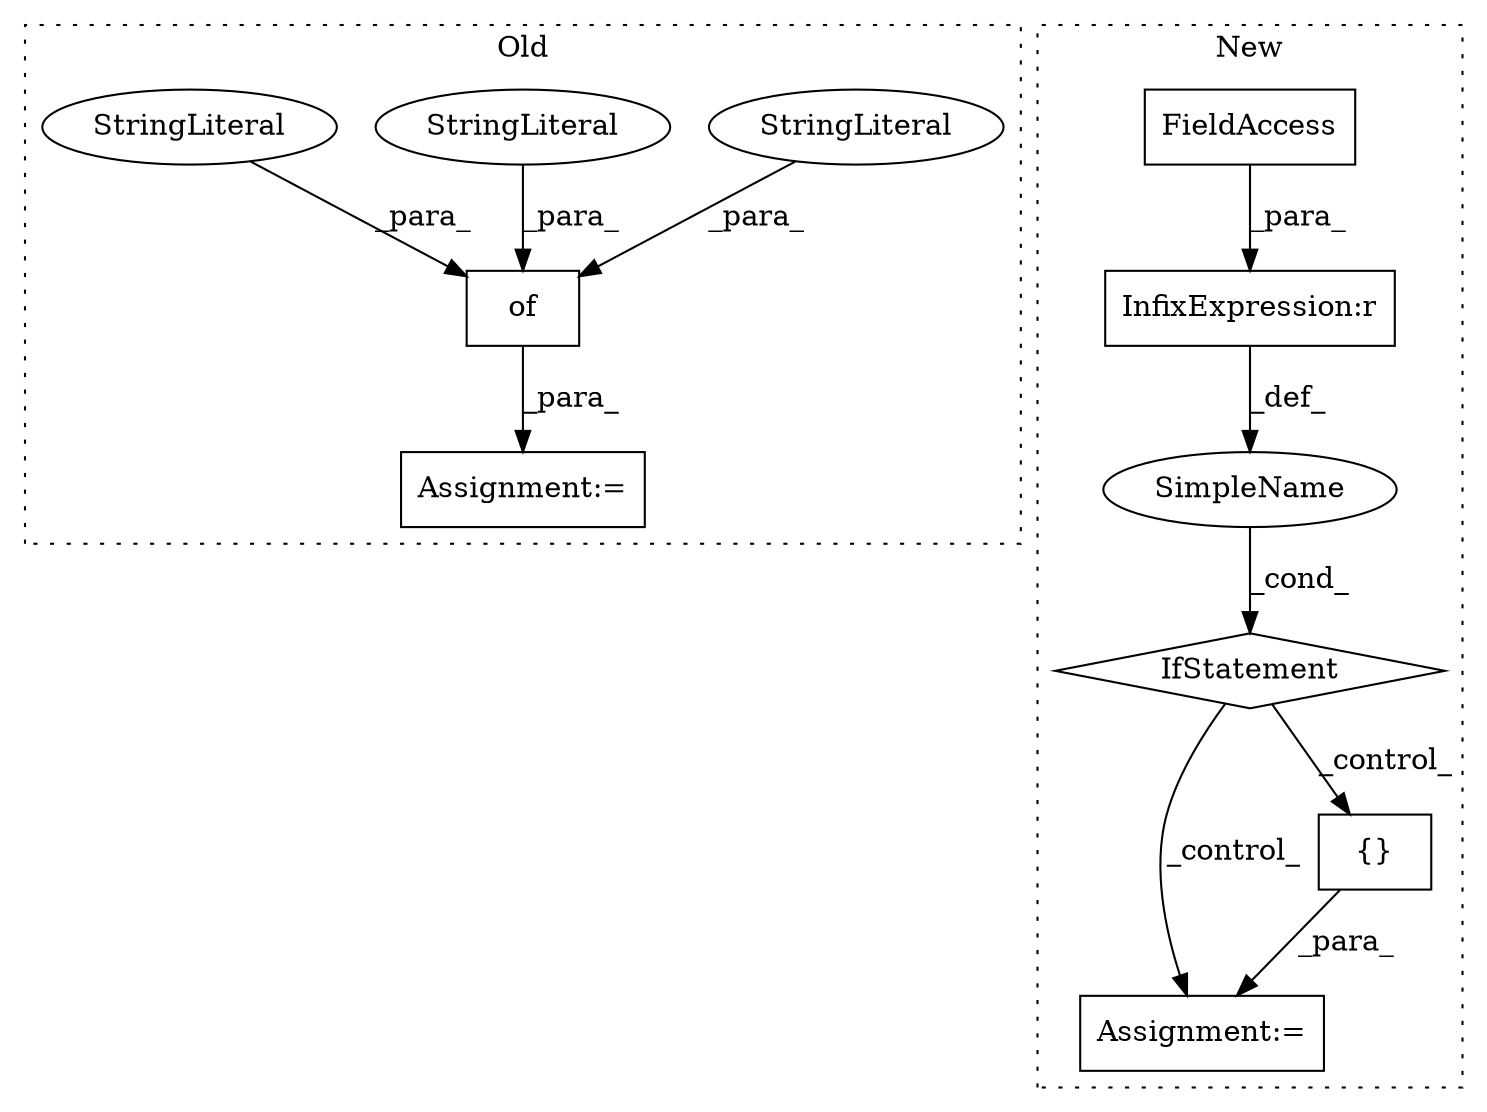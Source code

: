 digraph G {
subgraph cluster0 {
1 [label="of" a="32" s="1907,1984" l="3,1" shape="box"];
3 [label="Assignment:=" a="7" s="1902" l="1" shape="box"];
8 [label="StringLiteral" a="45" s="1960" l="14" shape="ellipse"];
9 [label="StringLiteral" a="45" s="1931" l="16" shape="ellipse"];
10 [label="StringLiteral" a="45" s="1910" l="12" shape="ellipse"];
label = "Old";
style="dotted";
}
subgraph cluster1 {
2 [label="IfStatement" a="25" s="1807,1870" l="4,2" shape="diamond"];
4 [label="InfixExpression:r" a="27" s="1816" l="4" shape="box"];
5 [label="Assignment:=" a="7" s="2113" l="1" shape="box"];
6 [label="SimpleName" a="42" s="" l="" shape="ellipse"];
7 [label="FieldAccess" a="22" s="1812" l="4" shape="box"];
11 [label="{}" a="4" s="2131" l="2" shape="box"];
label = "New";
style="dotted";
}
1 -> 3 [label="_para_"];
2 -> 5 [label="_control_"];
2 -> 11 [label="_control_"];
4 -> 6 [label="_def_"];
6 -> 2 [label="_cond_"];
7 -> 4 [label="_para_"];
8 -> 1 [label="_para_"];
9 -> 1 [label="_para_"];
10 -> 1 [label="_para_"];
11 -> 5 [label="_para_"];
}